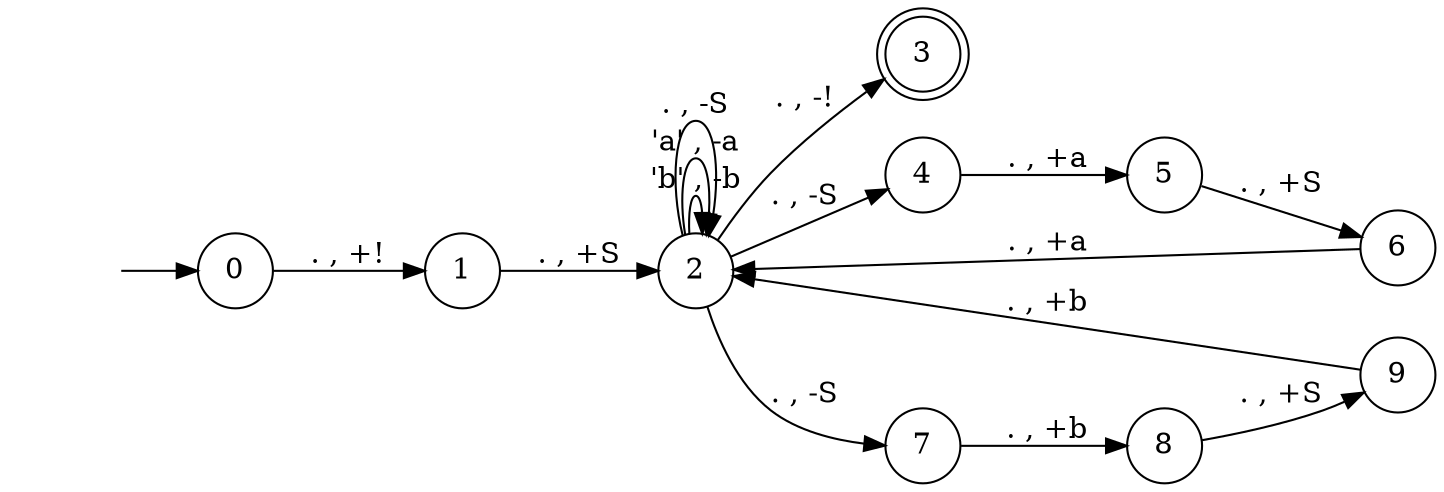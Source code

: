 digraph pda {
rankdir = LR;
hidden [shape = plaintext, label = ""];
node [shape = doublecircle];
3;
node [shape = circle];
hidden -> 0;
0 -> 1 [label = ". , +!"];
1 -> 2 [label = ". , +S"];
2 -> 2 [label = "'b' , -b"];
2 -> 2 [label = "'a' , -a"];
2 -> 2 [label = ". , -S"];
2 -> 3 [label = ". , -!"];
2 -> 4 [label = ". , -S"];
2 -> 7 [label = ". , -S"];
4 -> 5 [label = ". , +a"];
5 -> 6 [label = ". , +S"];
6 -> 2 [label = ". , +a"];
7 -> 8 [label = ". , +b"];
8 -> 9 [label = ". , +S"];
9 -> 2 [label = ". , +b"];
}

